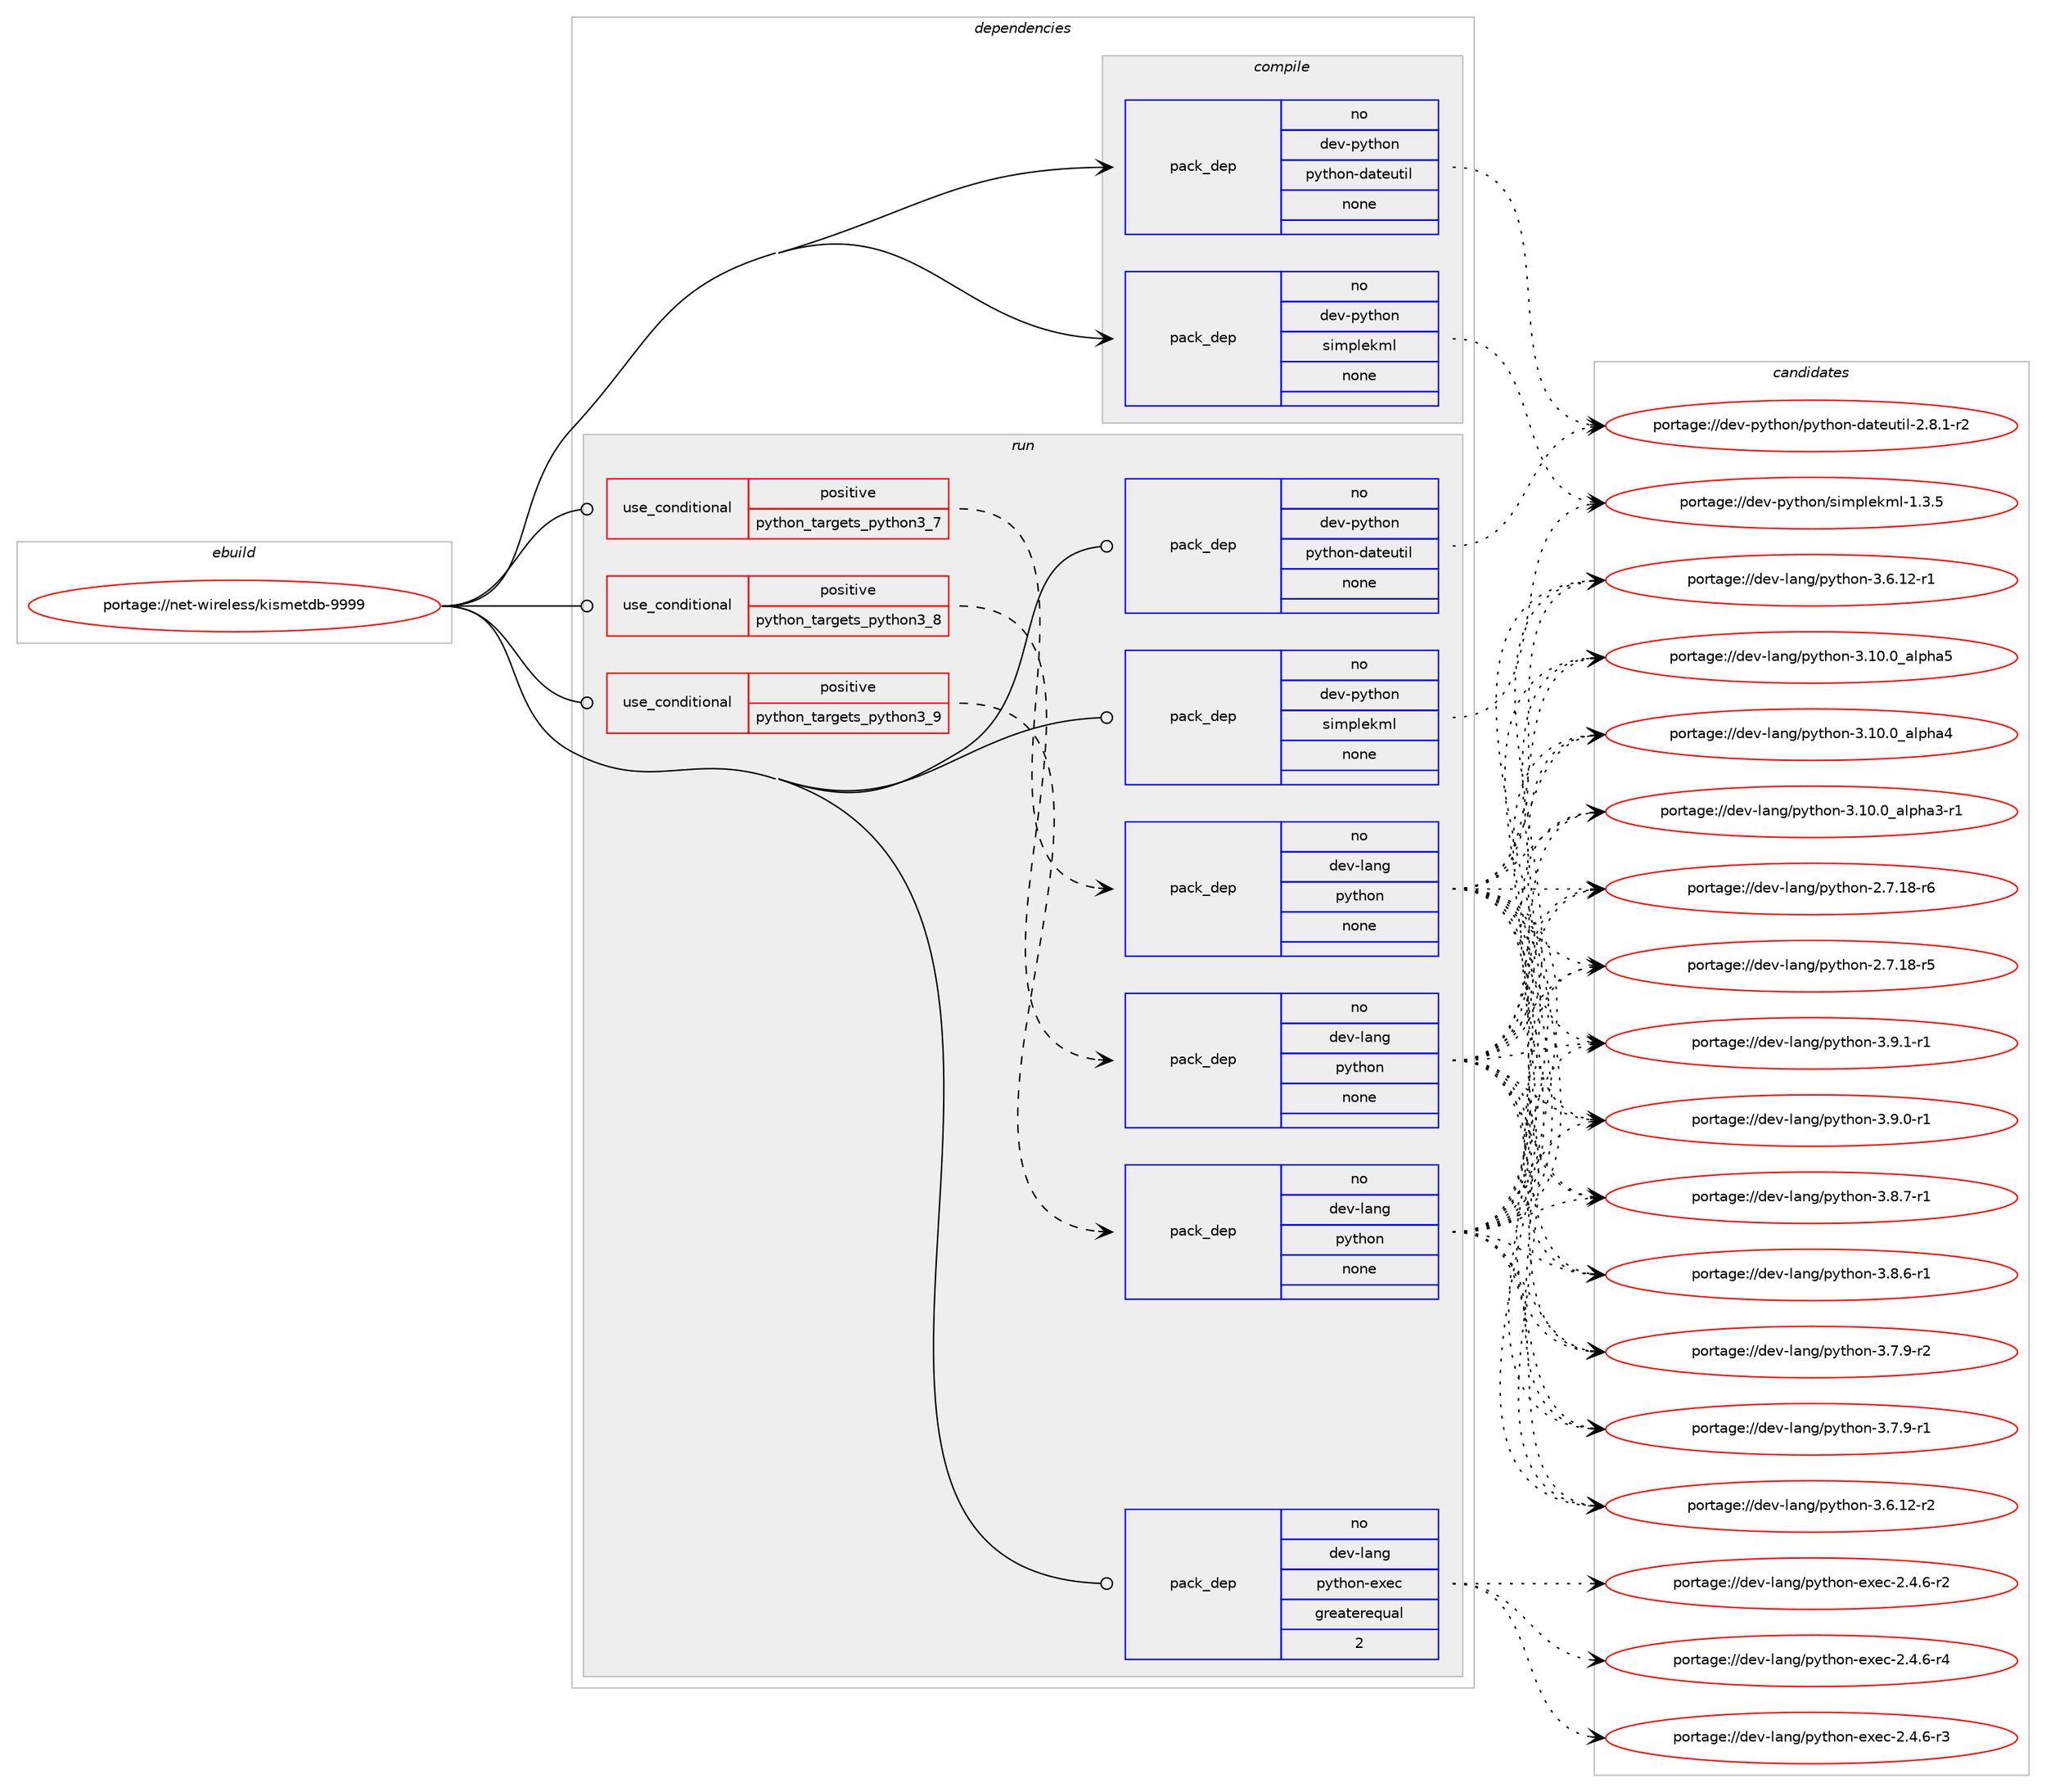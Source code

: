 digraph prolog {

# *************
# Graph options
# *************

newrank=true;
concentrate=true;
compound=true;
graph [rankdir=LR,fontname=Helvetica,fontsize=10,ranksep=1.5];#, ranksep=2.5, nodesep=0.2];
edge  [arrowhead=vee];
node  [fontname=Helvetica,fontsize=10];

# **********
# The ebuild
# **********

subgraph cluster_leftcol {
color=gray;
rank=same;
label=<<i>ebuild</i>>;
id [label="portage://net-wireless/kismetdb-9999", color=red, width=4, href="../net-wireless/kismetdb-9999.svg"];
}

# ****************
# The dependencies
# ****************

subgraph cluster_midcol {
color=gray;
label=<<i>dependencies</i>>;
subgraph cluster_compile {
fillcolor="#eeeeee";
style=filled;
label=<<i>compile</i>>;
subgraph pack13805 {
dependency20164 [label=<<TABLE BORDER="0" CELLBORDER="1" CELLSPACING="0" CELLPADDING="4" WIDTH="220"><TR><TD ROWSPAN="6" CELLPADDING="30">pack_dep</TD></TR><TR><TD WIDTH="110">no</TD></TR><TR><TD>dev-python</TD></TR><TR><TD>python-dateutil</TD></TR><TR><TD>none</TD></TR><TR><TD></TD></TR></TABLE>>, shape=none, color=blue];
}
id:e -> dependency20164:w [weight=20,style="solid",arrowhead="vee"];
subgraph pack13806 {
dependency20165 [label=<<TABLE BORDER="0" CELLBORDER="1" CELLSPACING="0" CELLPADDING="4" WIDTH="220"><TR><TD ROWSPAN="6" CELLPADDING="30">pack_dep</TD></TR><TR><TD WIDTH="110">no</TD></TR><TR><TD>dev-python</TD></TR><TR><TD>simplekml</TD></TR><TR><TD>none</TD></TR><TR><TD></TD></TR></TABLE>>, shape=none, color=blue];
}
id:e -> dependency20165:w [weight=20,style="solid",arrowhead="vee"];
}
subgraph cluster_compileandrun {
fillcolor="#eeeeee";
style=filled;
label=<<i>compile and run</i>>;
}
subgraph cluster_run {
fillcolor="#eeeeee";
style=filled;
label=<<i>run</i>>;
subgraph cond6209 {
dependency20166 [label=<<TABLE BORDER="0" CELLBORDER="1" CELLSPACING="0" CELLPADDING="4"><TR><TD ROWSPAN="3" CELLPADDING="10">use_conditional</TD></TR><TR><TD>positive</TD></TR><TR><TD>python_targets_python3_7</TD></TR></TABLE>>, shape=none, color=red];
subgraph pack13807 {
dependency20167 [label=<<TABLE BORDER="0" CELLBORDER="1" CELLSPACING="0" CELLPADDING="4" WIDTH="220"><TR><TD ROWSPAN="6" CELLPADDING="30">pack_dep</TD></TR><TR><TD WIDTH="110">no</TD></TR><TR><TD>dev-lang</TD></TR><TR><TD>python</TD></TR><TR><TD>none</TD></TR><TR><TD></TD></TR></TABLE>>, shape=none, color=blue];
}
dependency20166:e -> dependency20167:w [weight=20,style="dashed",arrowhead="vee"];
}
id:e -> dependency20166:w [weight=20,style="solid",arrowhead="odot"];
subgraph cond6210 {
dependency20168 [label=<<TABLE BORDER="0" CELLBORDER="1" CELLSPACING="0" CELLPADDING="4"><TR><TD ROWSPAN="3" CELLPADDING="10">use_conditional</TD></TR><TR><TD>positive</TD></TR><TR><TD>python_targets_python3_8</TD></TR></TABLE>>, shape=none, color=red];
subgraph pack13808 {
dependency20169 [label=<<TABLE BORDER="0" CELLBORDER="1" CELLSPACING="0" CELLPADDING="4" WIDTH="220"><TR><TD ROWSPAN="6" CELLPADDING="30">pack_dep</TD></TR><TR><TD WIDTH="110">no</TD></TR><TR><TD>dev-lang</TD></TR><TR><TD>python</TD></TR><TR><TD>none</TD></TR><TR><TD></TD></TR></TABLE>>, shape=none, color=blue];
}
dependency20168:e -> dependency20169:w [weight=20,style="dashed",arrowhead="vee"];
}
id:e -> dependency20168:w [weight=20,style="solid",arrowhead="odot"];
subgraph cond6211 {
dependency20170 [label=<<TABLE BORDER="0" CELLBORDER="1" CELLSPACING="0" CELLPADDING="4"><TR><TD ROWSPAN="3" CELLPADDING="10">use_conditional</TD></TR><TR><TD>positive</TD></TR><TR><TD>python_targets_python3_9</TD></TR></TABLE>>, shape=none, color=red];
subgraph pack13809 {
dependency20171 [label=<<TABLE BORDER="0" CELLBORDER="1" CELLSPACING="0" CELLPADDING="4" WIDTH="220"><TR><TD ROWSPAN="6" CELLPADDING="30">pack_dep</TD></TR><TR><TD WIDTH="110">no</TD></TR><TR><TD>dev-lang</TD></TR><TR><TD>python</TD></TR><TR><TD>none</TD></TR><TR><TD></TD></TR></TABLE>>, shape=none, color=blue];
}
dependency20170:e -> dependency20171:w [weight=20,style="dashed",arrowhead="vee"];
}
id:e -> dependency20170:w [weight=20,style="solid",arrowhead="odot"];
subgraph pack13810 {
dependency20172 [label=<<TABLE BORDER="0" CELLBORDER="1" CELLSPACING="0" CELLPADDING="4" WIDTH="220"><TR><TD ROWSPAN="6" CELLPADDING="30">pack_dep</TD></TR><TR><TD WIDTH="110">no</TD></TR><TR><TD>dev-lang</TD></TR><TR><TD>python-exec</TD></TR><TR><TD>greaterequal</TD></TR><TR><TD>2</TD></TR></TABLE>>, shape=none, color=blue];
}
id:e -> dependency20172:w [weight=20,style="solid",arrowhead="odot"];
subgraph pack13811 {
dependency20173 [label=<<TABLE BORDER="0" CELLBORDER="1" CELLSPACING="0" CELLPADDING="4" WIDTH="220"><TR><TD ROWSPAN="6" CELLPADDING="30">pack_dep</TD></TR><TR><TD WIDTH="110">no</TD></TR><TR><TD>dev-python</TD></TR><TR><TD>python-dateutil</TD></TR><TR><TD>none</TD></TR><TR><TD></TD></TR></TABLE>>, shape=none, color=blue];
}
id:e -> dependency20173:w [weight=20,style="solid",arrowhead="odot"];
subgraph pack13812 {
dependency20174 [label=<<TABLE BORDER="0" CELLBORDER="1" CELLSPACING="0" CELLPADDING="4" WIDTH="220"><TR><TD ROWSPAN="6" CELLPADDING="30">pack_dep</TD></TR><TR><TD WIDTH="110">no</TD></TR><TR><TD>dev-python</TD></TR><TR><TD>simplekml</TD></TR><TR><TD>none</TD></TR><TR><TD></TD></TR></TABLE>>, shape=none, color=blue];
}
id:e -> dependency20174:w [weight=20,style="solid",arrowhead="odot"];
}
}

# **************
# The candidates
# **************

subgraph cluster_choices {
rank=same;
color=gray;
label=<<i>candidates</i>>;

subgraph choice13805 {
color=black;
nodesep=1;
choice100101118451121211161041111104711212111610411111045100971161011171161051084550465646494511450 [label="portage://dev-python/python-dateutil-2.8.1-r2", color=red, width=4,href="../dev-python/python-dateutil-2.8.1-r2.svg"];
dependency20164:e -> choice100101118451121211161041111104711212111610411111045100971161011171161051084550465646494511450:w [style=dotted,weight="100"];
}
subgraph choice13806 {
color=black;
nodesep=1;
choice1001011184511212111610411111047115105109112108101107109108454946514653 [label="portage://dev-python/simplekml-1.3.5", color=red, width=4,href="../dev-python/simplekml-1.3.5.svg"];
dependency20165:e -> choice1001011184511212111610411111047115105109112108101107109108454946514653:w [style=dotted,weight="100"];
}
subgraph choice13807 {
color=black;
nodesep=1;
choice1001011184510897110103471121211161041111104551465746494511449 [label="portage://dev-lang/python-3.9.1-r1", color=red, width=4,href="../dev-lang/python-3.9.1-r1.svg"];
choice1001011184510897110103471121211161041111104551465746484511449 [label="portage://dev-lang/python-3.9.0-r1", color=red, width=4,href="../dev-lang/python-3.9.0-r1.svg"];
choice1001011184510897110103471121211161041111104551465646554511449 [label="portage://dev-lang/python-3.8.7-r1", color=red, width=4,href="../dev-lang/python-3.8.7-r1.svg"];
choice1001011184510897110103471121211161041111104551465646544511449 [label="portage://dev-lang/python-3.8.6-r1", color=red, width=4,href="../dev-lang/python-3.8.6-r1.svg"];
choice1001011184510897110103471121211161041111104551465546574511450 [label="portage://dev-lang/python-3.7.9-r2", color=red, width=4,href="../dev-lang/python-3.7.9-r2.svg"];
choice1001011184510897110103471121211161041111104551465546574511449 [label="portage://dev-lang/python-3.7.9-r1", color=red, width=4,href="../dev-lang/python-3.7.9-r1.svg"];
choice100101118451089711010347112121116104111110455146544649504511450 [label="portage://dev-lang/python-3.6.12-r2", color=red, width=4,href="../dev-lang/python-3.6.12-r2.svg"];
choice100101118451089711010347112121116104111110455146544649504511449 [label="portage://dev-lang/python-3.6.12-r1", color=red, width=4,href="../dev-lang/python-3.6.12-r1.svg"];
choice1001011184510897110103471121211161041111104551464948464895971081121049753 [label="portage://dev-lang/python-3.10.0_alpha5", color=red, width=4,href="../dev-lang/python-3.10.0_alpha5.svg"];
choice1001011184510897110103471121211161041111104551464948464895971081121049752 [label="portage://dev-lang/python-3.10.0_alpha4", color=red, width=4,href="../dev-lang/python-3.10.0_alpha4.svg"];
choice10010111845108971101034711212111610411111045514649484648959710811210497514511449 [label="portage://dev-lang/python-3.10.0_alpha3-r1", color=red, width=4,href="../dev-lang/python-3.10.0_alpha3-r1.svg"];
choice100101118451089711010347112121116104111110455046554649564511454 [label="portage://dev-lang/python-2.7.18-r6", color=red, width=4,href="../dev-lang/python-2.7.18-r6.svg"];
choice100101118451089711010347112121116104111110455046554649564511453 [label="portage://dev-lang/python-2.7.18-r5", color=red, width=4,href="../dev-lang/python-2.7.18-r5.svg"];
dependency20167:e -> choice1001011184510897110103471121211161041111104551465746494511449:w [style=dotted,weight="100"];
dependency20167:e -> choice1001011184510897110103471121211161041111104551465746484511449:w [style=dotted,weight="100"];
dependency20167:e -> choice1001011184510897110103471121211161041111104551465646554511449:w [style=dotted,weight="100"];
dependency20167:e -> choice1001011184510897110103471121211161041111104551465646544511449:w [style=dotted,weight="100"];
dependency20167:e -> choice1001011184510897110103471121211161041111104551465546574511450:w [style=dotted,weight="100"];
dependency20167:e -> choice1001011184510897110103471121211161041111104551465546574511449:w [style=dotted,weight="100"];
dependency20167:e -> choice100101118451089711010347112121116104111110455146544649504511450:w [style=dotted,weight="100"];
dependency20167:e -> choice100101118451089711010347112121116104111110455146544649504511449:w [style=dotted,weight="100"];
dependency20167:e -> choice1001011184510897110103471121211161041111104551464948464895971081121049753:w [style=dotted,weight="100"];
dependency20167:e -> choice1001011184510897110103471121211161041111104551464948464895971081121049752:w [style=dotted,weight="100"];
dependency20167:e -> choice10010111845108971101034711212111610411111045514649484648959710811210497514511449:w [style=dotted,weight="100"];
dependency20167:e -> choice100101118451089711010347112121116104111110455046554649564511454:w [style=dotted,weight="100"];
dependency20167:e -> choice100101118451089711010347112121116104111110455046554649564511453:w [style=dotted,weight="100"];
}
subgraph choice13808 {
color=black;
nodesep=1;
choice1001011184510897110103471121211161041111104551465746494511449 [label="portage://dev-lang/python-3.9.1-r1", color=red, width=4,href="../dev-lang/python-3.9.1-r1.svg"];
choice1001011184510897110103471121211161041111104551465746484511449 [label="portage://dev-lang/python-3.9.0-r1", color=red, width=4,href="../dev-lang/python-3.9.0-r1.svg"];
choice1001011184510897110103471121211161041111104551465646554511449 [label="portage://dev-lang/python-3.8.7-r1", color=red, width=4,href="../dev-lang/python-3.8.7-r1.svg"];
choice1001011184510897110103471121211161041111104551465646544511449 [label="portage://dev-lang/python-3.8.6-r1", color=red, width=4,href="../dev-lang/python-3.8.6-r1.svg"];
choice1001011184510897110103471121211161041111104551465546574511450 [label="portage://dev-lang/python-3.7.9-r2", color=red, width=4,href="../dev-lang/python-3.7.9-r2.svg"];
choice1001011184510897110103471121211161041111104551465546574511449 [label="portage://dev-lang/python-3.7.9-r1", color=red, width=4,href="../dev-lang/python-3.7.9-r1.svg"];
choice100101118451089711010347112121116104111110455146544649504511450 [label="portage://dev-lang/python-3.6.12-r2", color=red, width=4,href="../dev-lang/python-3.6.12-r2.svg"];
choice100101118451089711010347112121116104111110455146544649504511449 [label="portage://dev-lang/python-3.6.12-r1", color=red, width=4,href="../dev-lang/python-3.6.12-r1.svg"];
choice1001011184510897110103471121211161041111104551464948464895971081121049753 [label="portage://dev-lang/python-3.10.0_alpha5", color=red, width=4,href="../dev-lang/python-3.10.0_alpha5.svg"];
choice1001011184510897110103471121211161041111104551464948464895971081121049752 [label="portage://dev-lang/python-3.10.0_alpha4", color=red, width=4,href="../dev-lang/python-3.10.0_alpha4.svg"];
choice10010111845108971101034711212111610411111045514649484648959710811210497514511449 [label="portage://dev-lang/python-3.10.0_alpha3-r1", color=red, width=4,href="../dev-lang/python-3.10.0_alpha3-r1.svg"];
choice100101118451089711010347112121116104111110455046554649564511454 [label="portage://dev-lang/python-2.7.18-r6", color=red, width=4,href="../dev-lang/python-2.7.18-r6.svg"];
choice100101118451089711010347112121116104111110455046554649564511453 [label="portage://dev-lang/python-2.7.18-r5", color=red, width=4,href="../dev-lang/python-2.7.18-r5.svg"];
dependency20169:e -> choice1001011184510897110103471121211161041111104551465746494511449:w [style=dotted,weight="100"];
dependency20169:e -> choice1001011184510897110103471121211161041111104551465746484511449:w [style=dotted,weight="100"];
dependency20169:e -> choice1001011184510897110103471121211161041111104551465646554511449:w [style=dotted,weight="100"];
dependency20169:e -> choice1001011184510897110103471121211161041111104551465646544511449:w [style=dotted,weight="100"];
dependency20169:e -> choice1001011184510897110103471121211161041111104551465546574511450:w [style=dotted,weight="100"];
dependency20169:e -> choice1001011184510897110103471121211161041111104551465546574511449:w [style=dotted,weight="100"];
dependency20169:e -> choice100101118451089711010347112121116104111110455146544649504511450:w [style=dotted,weight="100"];
dependency20169:e -> choice100101118451089711010347112121116104111110455146544649504511449:w [style=dotted,weight="100"];
dependency20169:e -> choice1001011184510897110103471121211161041111104551464948464895971081121049753:w [style=dotted,weight="100"];
dependency20169:e -> choice1001011184510897110103471121211161041111104551464948464895971081121049752:w [style=dotted,weight="100"];
dependency20169:e -> choice10010111845108971101034711212111610411111045514649484648959710811210497514511449:w [style=dotted,weight="100"];
dependency20169:e -> choice100101118451089711010347112121116104111110455046554649564511454:w [style=dotted,weight="100"];
dependency20169:e -> choice100101118451089711010347112121116104111110455046554649564511453:w [style=dotted,weight="100"];
}
subgraph choice13809 {
color=black;
nodesep=1;
choice1001011184510897110103471121211161041111104551465746494511449 [label="portage://dev-lang/python-3.9.1-r1", color=red, width=4,href="../dev-lang/python-3.9.1-r1.svg"];
choice1001011184510897110103471121211161041111104551465746484511449 [label="portage://dev-lang/python-3.9.0-r1", color=red, width=4,href="../dev-lang/python-3.9.0-r1.svg"];
choice1001011184510897110103471121211161041111104551465646554511449 [label="portage://dev-lang/python-3.8.7-r1", color=red, width=4,href="../dev-lang/python-3.8.7-r1.svg"];
choice1001011184510897110103471121211161041111104551465646544511449 [label="portage://dev-lang/python-3.8.6-r1", color=red, width=4,href="../dev-lang/python-3.8.6-r1.svg"];
choice1001011184510897110103471121211161041111104551465546574511450 [label="portage://dev-lang/python-3.7.9-r2", color=red, width=4,href="../dev-lang/python-3.7.9-r2.svg"];
choice1001011184510897110103471121211161041111104551465546574511449 [label="portage://dev-lang/python-3.7.9-r1", color=red, width=4,href="../dev-lang/python-3.7.9-r1.svg"];
choice100101118451089711010347112121116104111110455146544649504511450 [label="portage://dev-lang/python-3.6.12-r2", color=red, width=4,href="../dev-lang/python-3.6.12-r2.svg"];
choice100101118451089711010347112121116104111110455146544649504511449 [label="portage://dev-lang/python-3.6.12-r1", color=red, width=4,href="../dev-lang/python-3.6.12-r1.svg"];
choice1001011184510897110103471121211161041111104551464948464895971081121049753 [label="portage://dev-lang/python-3.10.0_alpha5", color=red, width=4,href="../dev-lang/python-3.10.0_alpha5.svg"];
choice1001011184510897110103471121211161041111104551464948464895971081121049752 [label="portage://dev-lang/python-3.10.0_alpha4", color=red, width=4,href="../dev-lang/python-3.10.0_alpha4.svg"];
choice10010111845108971101034711212111610411111045514649484648959710811210497514511449 [label="portage://dev-lang/python-3.10.0_alpha3-r1", color=red, width=4,href="../dev-lang/python-3.10.0_alpha3-r1.svg"];
choice100101118451089711010347112121116104111110455046554649564511454 [label="portage://dev-lang/python-2.7.18-r6", color=red, width=4,href="../dev-lang/python-2.7.18-r6.svg"];
choice100101118451089711010347112121116104111110455046554649564511453 [label="portage://dev-lang/python-2.7.18-r5", color=red, width=4,href="../dev-lang/python-2.7.18-r5.svg"];
dependency20171:e -> choice1001011184510897110103471121211161041111104551465746494511449:w [style=dotted,weight="100"];
dependency20171:e -> choice1001011184510897110103471121211161041111104551465746484511449:w [style=dotted,weight="100"];
dependency20171:e -> choice1001011184510897110103471121211161041111104551465646554511449:w [style=dotted,weight="100"];
dependency20171:e -> choice1001011184510897110103471121211161041111104551465646544511449:w [style=dotted,weight="100"];
dependency20171:e -> choice1001011184510897110103471121211161041111104551465546574511450:w [style=dotted,weight="100"];
dependency20171:e -> choice1001011184510897110103471121211161041111104551465546574511449:w [style=dotted,weight="100"];
dependency20171:e -> choice100101118451089711010347112121116104111110455146544649504511450:w [style=dotted,weight="100"];
dependency20171:e -> choice100101118451089711010347112121116104111110455146544649504511449:w [style=dotted,weight="100"];
dependency20171:e -> choice1001011184510897110103471121211161041111104551464948464895971081121049753:w [style=dotted,weight="100"];
dependency20171:e -> choice1001011184510897110103471121211161041111104551464948464895971081121049752:w [style=dotted,weight="100"];
dependency20171:e -> choice10010111845108971101034711212111610411111045514649484648959710811210497514511449:w [style=dotted,weight="100"];
dependency20171:e -> choice100101118451089711010347112121116104111110455046554649564511454:w [style=dotted,weight="100"];
dependency20171:e -> choice100101118451089711010347112121116104111110455046554649564511453:w [style=dotted,weight="100"];
}
subgraph choice13810 {
color=black;
nodesep=1;
choice10010111845108971101034711212111610411111045101120101994550465246544511452 [label="portage://dev-lang/python-exec-2.4.6-r4", color=red, width=4,href="../dev-lang/python-exec-2.4.6-r4.svg"];
choice10010111845108971101034711212111610411111045101120101994550465246544511451 [label="portage://dev-lang/python-exec-2.4.6-r3", color=red, width=4,href="../dev-lang/python-exec-2.4.6-r3.svg"];
choice10010111845108971101034711212111610411111045101120101994550465246544511450 [label="portage://dev-lang/python-exec-2.4.6-r2", color=red, width=4,href="../dev-lang/python-exec-2.4.6-r2.svg"];
dependency20172:e -> choice10010111845108971101034711212111610411111045101120101994550465246544511452:w [style=dotted,weight="100"];
dependency20172:e -> choice10010111845108971101034711212111610411111045101120101994550465246544511451:w [style=dotted,weight="100"];
dependency20172:e -> choice10010111845108971101034711212111610411111045101120101994550465246544511450:w [style=dotted,weight="100"];
}
subgraph choice13811 {
color=black;
nodesep=1;
choice100101118451121211161041111104711212111610411111045100971161011171161051084550465646494511450 [label="portage://dev-python/python-dateutil-2.8.1-r2", color=red, width=4,href="../dev-python/python-dateutil-2.8.1-r2.svg"];
dependency20173:e -> choice100101118451121211161041111104711212111610411111045100971161011171161051084550465646494511450:w [style=dotted,weight="100"];
}
subgraph choice13812 {
color=black;
nodesep=1;
choice1001011184511212111610411111047115105109112108101107109108454946514653 [label="portage://dev-python/simplekml-1.3.5", color=red, width=4,href="../dev-python/simplekml-1.3.5.svg"];
dependency20174:e -> choice1001011184511212111610411111047115105109112108101107109108454946514653:w [style=dotted,weight="100"];
}
}

}
